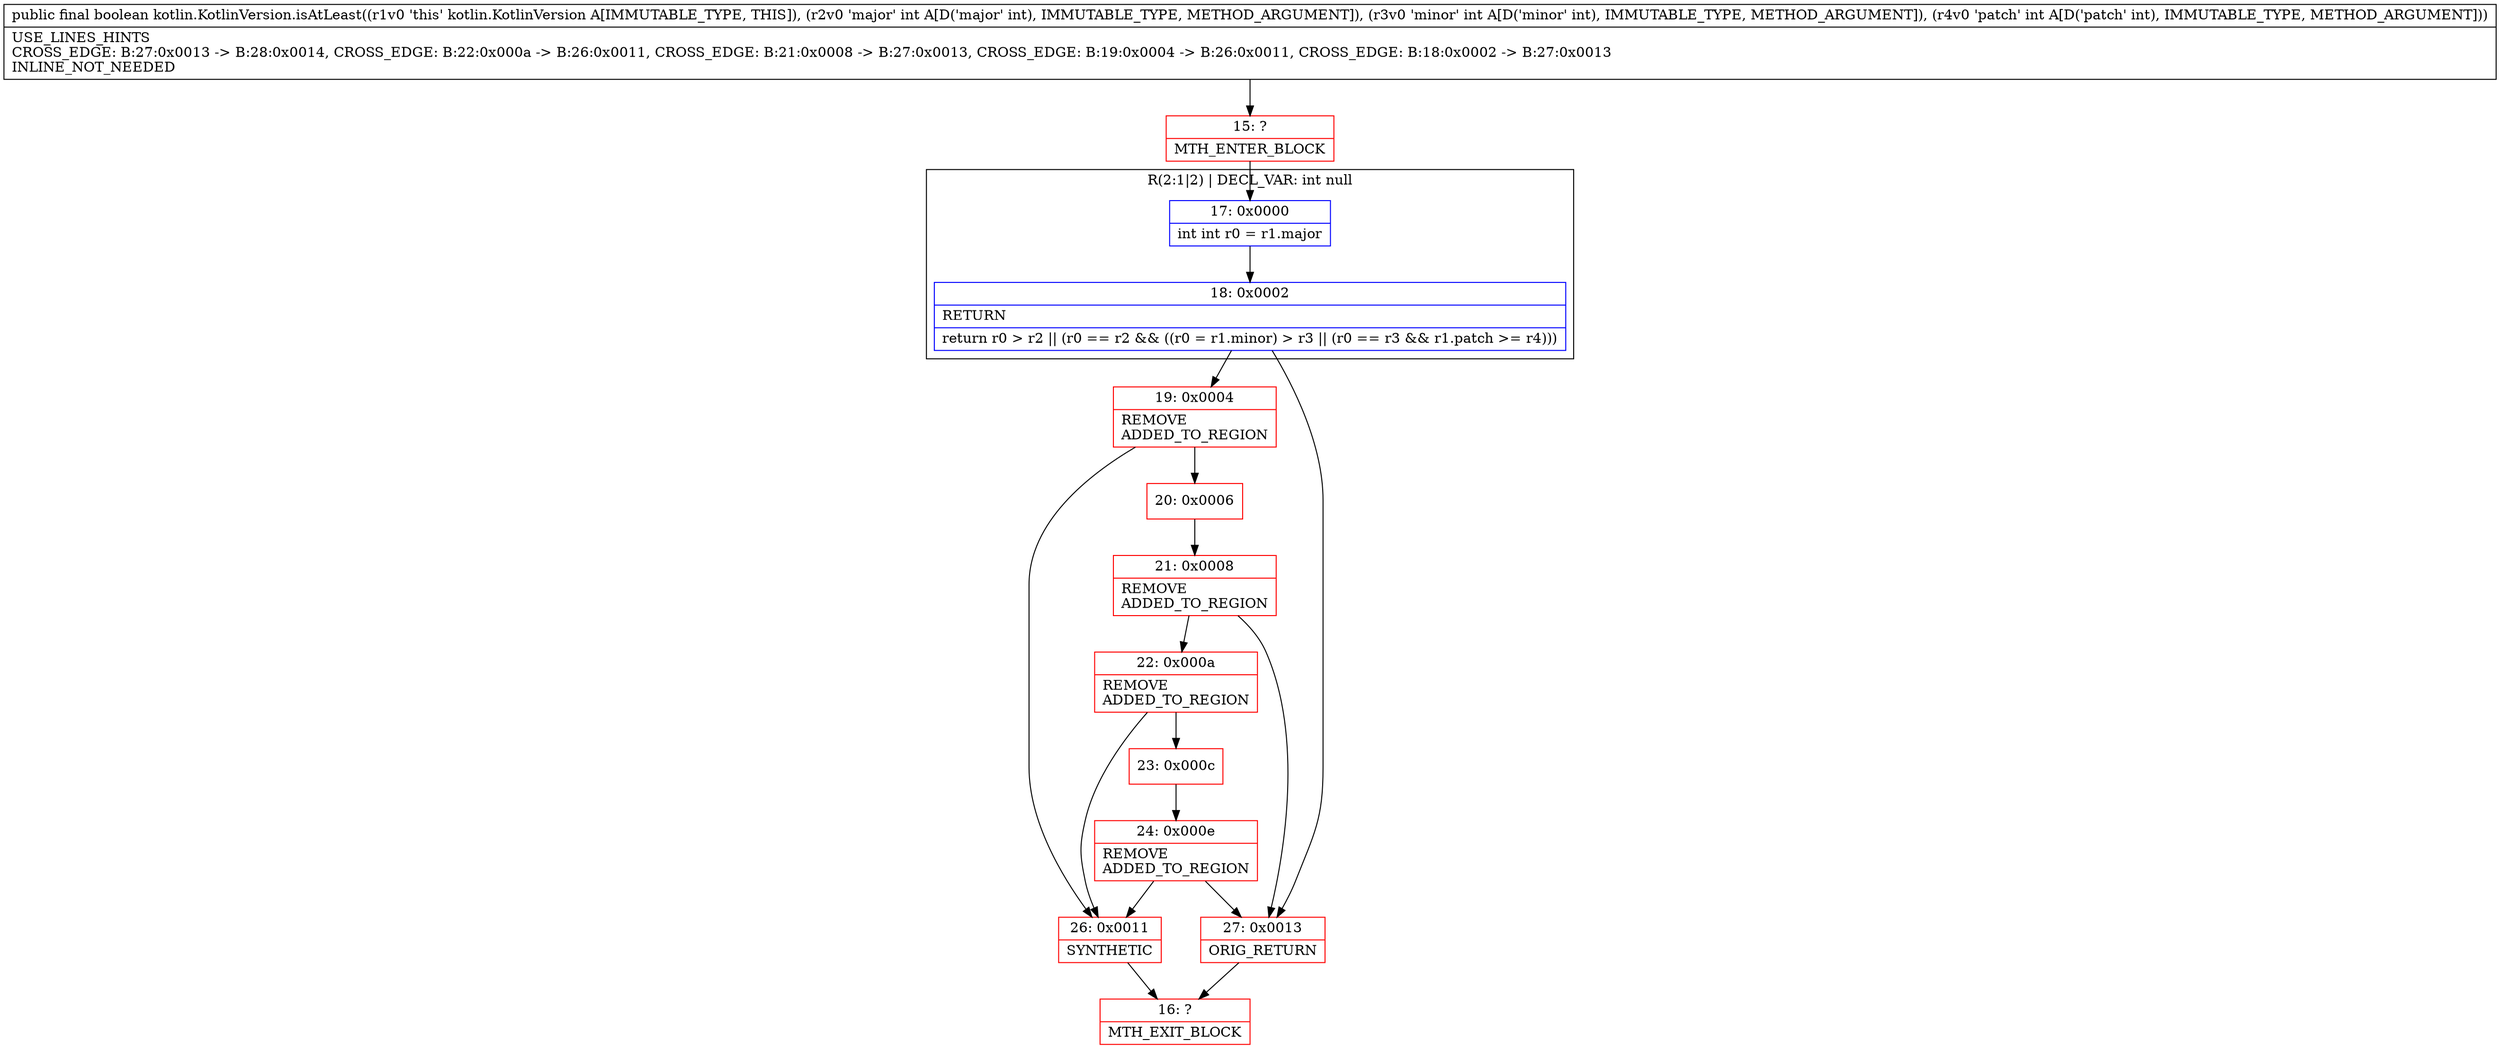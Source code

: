 digraph "CFG forkotlin.KotlinVersion.isAtLeast(III)Z" {
subgraph cluster_Region_245517640 {
label = "R(2:1|2) | DECL_VAR: int null\l";
node [shape=record,color=blue];
Node_17 [shape=record,label="{17\:\ 0x0000|int int r0 = r1.major\l}"];
Node_18 [shape=record,label="{18\:\ 0x0002|RETURN\l|return r0 \> r2 \|\| (r0 == r2 && ((r0 = r1.minor) \> r3 \|\| (r0 == r3 && r1.patch \>= r4)))\l}"];
}
Node_15 [shape=record,color=red,label="{15\:\ ?|MTH_ENTER_BLOCK\l}"];
Node_19 [shape=record,color=red,label="{19\:\ 0x0004|REMOVE\lADDED_TO_REGION\l}"];
Node_20 [shape=record,color=red,label="{20\:\ 0x0006}"];
Node_21 [shape=record,color=red,label="{21\:\ 0x0008|REMOVE\lADDED_TO_REGION\l}"];
Node_22 [shape=record,color=red,label="{22\:\ 0x000a|REMOVE\lADDED_TO_REGION\l}"];
Node_23 [shape=record,color=red,label="{23\:\ 0x000c}"];
Node_24 [shape=record,color=red,label="{24\:\ 0x000e|REMOVE\lADDED_TO_REGION\l}"];
Node_26 [shape=record,color=red,label="{26\:\ 0x0011|SYNTHETIC\l}"];
Node_16 [shape=record,color=red,label="{16\:\ ?|MTH_EXIT_BLOCK\l}"];
Node_27 [shape=record,color=red,label="{27\:\ 0x0013|ORIG_RETURN\l}"];
MethodNode[shape=record,label="{public final boolean kotlin.KotlinVersion.isAtLeast((r1v0 'this' kotlin.KotlinVersion A[IMMUTABLE_TYPE, THIS]), (r2v0 'major' int A[D('major' int), IMMUTABLE_TYPE, METHOD_ARGUMENT]), (r3v0 'minor' int A[D('minor' int), IMMUTABLE_TYPE, METHOD_ARGUMENT]), (r4v0 'patch' int A[D('patch' int), IMMUTABLE_TYPE, METHOD_ARGUMENT]))  | USE_LINES_HINTS\lCROSS_EDGE: B:27:0x0013 \-\> B:28:0x0014, CROSS_EDGE: B:22:0x000a \-\> B:26:0x0011, CROSS_EDGE: B:21:0x0008 \-\> B:27:0x0013, CROSS_EDGE: B:19:0x0004 \-\> B:26:0x0011, CROSS_EDGE: B:18:0x0002 \-\> B:27:0x0013\lINLINE_NOT_NEEDED\l}"];
MethodNode -> Node_15;Node_17 -> Node_18;
Node_18 -> Node_19;
Node_18 -> Node_27;
Node_15 -> Node_17;
Node_19 -> Node_20;
Node_19 -> Node_26;
Node_20 -> Node_21;
Node_21 -> Node_22;
Node_21 -> Node_27;
Node_22 -> Node_23;
Node_22 -> Node_26;
Node_23 -> Node_24;
Node_24 -> Node_26;
Node_24 -> Node_27;
Node_26 -> Node_16;
Node_27 -> Node_16;
}

